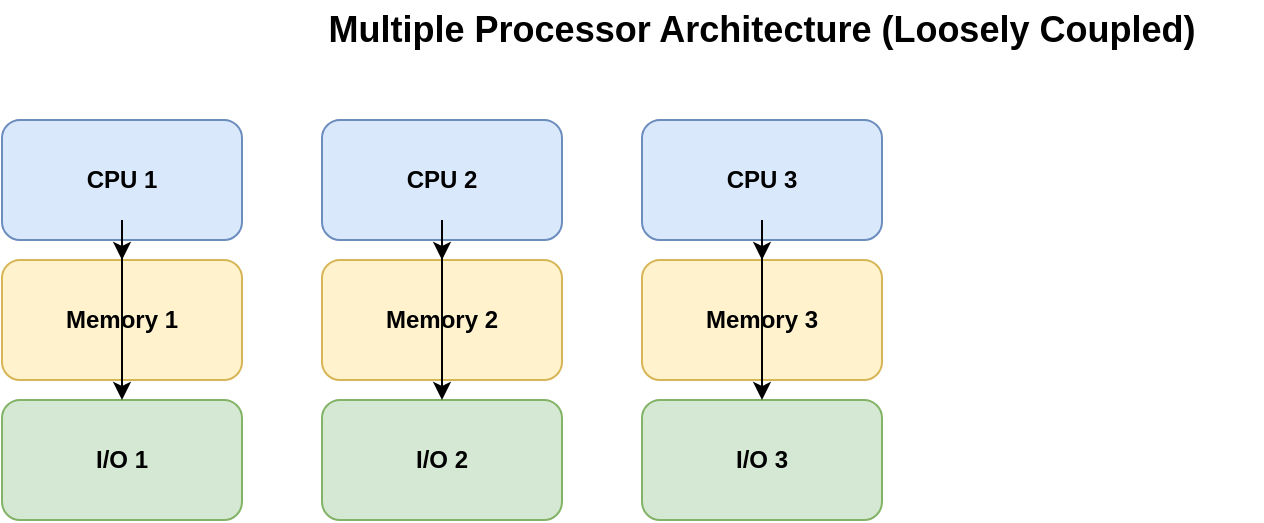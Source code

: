 <?xml version="1.0" encoding="UTF-8"?>
<mxfile version="15.8.7" type="device">
  <diagram id="page-1" name="Multiple Processor Architecture">
    <mxGraphModel dx="1071" dy="660" grid="1" gridSize="10" guides="1" tooltips="1" connect="1" arrows="1" fold="1" page="1" pageScale="1" pageWidth="850" pageHeight="1100" math="0" shadow="0">
      <root>
        <mxCell id="0"/>
        <mxCell id="1" parent="0"/>
        <!-- Title -->
        <mxCell id="2" value="Multiple Processor Architecture (Loosely Coupled)" style="text;html=1;fontSize=18;fontStyle=1;fontColor=#000000;align=center;verticalAlign=middle;whiteSpace=wrap;rounded=0;" vertex="1" parent="1">
          <mxGeometry x="170" y="10" width="500" height="30" as="geometry"/>
        </mxCell>

        <!-- CPU 1 -->
        <mxCell id="cpu1" value="CPU 1" style="rounded=1;whiteSpace=wrap;html=1;fillColor=#dae8fc;strokeColor=#6c8ebf;fontSize=12;fontStyle=1;" vertex="1" parent="1">
          <mxGeometry x="40" y="70" width="120" height="60" as="geometry"/>
        </mxCell>
        <!-- Memory 1 -->
        <mxCell id="mem1" value="Memory 1" style="rounded=1;whiteSpace=wrap;html=1;fillColor=#fff2cc;strokeColor=#d6b656;fontSize=12;fontStyle=1;" vertex="1" parent="1">
          <mxGeometry x="40" y="140" width="120" height="60" as="geometry"/>
        </mxCell>
        <!-- I/O 1 -->
        <mxCell id="io1" value="I/O 1" style="rounded=1;whiteSpace=wrap;html=1;fillColor=#d5e8d4;strokeColor=#82b366;fontSize=12;fontStyle=1;" vertex="1" parent="1">
          <mxGeometry x="40" y="210" width="120" height="60" as="geometry"/>
        </mxCell>

        <!-- CPU 2 -->
        <mxCell id="cpu2" value="CPU 2" style="rounded=1;whiteSpace=wrap;html=1;fillColor=#dae8fc;strokeColor=#6c8ebf;fontSize=12;fontStyle=1;" vertex="1" parent="1">
          <mxGeometry x="200" y="70" width="120" height="60" as="geometry"/>
        </mxCell>
        <!-- Memory 2 -->
        <mxCell id="mem2" value="Memory 2" style="rounded=1;whiteSpace=wrap;html=1;fillColor=#fff2cc;strokeColor=#d6b656;fontSize=12;fontStyle=1;" vertex="1" parent="1">
          <mxGeometry x="200" y="140" width="120" height="60" as="geometry"/>
        </mxCell>
        <!-- I/O 2 -->
        <mxCell id="io2" value="I/O 2" style="rounded=1;whiteSpace=wrap;html=1;fillColor=#d5e8d4;strokeColor=#82b366;fontSize=12;fontStyle=1;" vertex="1" parent="1">
          <mxGeometry x="200" y="210" width="120" height="60" as="geometry"/>
        </mxCell>

        <!-- CPU 3 -->
        <mxCell id="cpu3" value="CPU 3" style="rounded=1;whiteSpace=wrap;html=1;fillColor=#dae8fc;strokeColor=#6c8ebf;fontSize=12;fontStyle=1;" vertex="1" parent="1">
          <mxGeometry x="360" y="70" width="120" height="60" as="geometry"/>
        </mxCell>
        <!-- Memory 3 -->
        <mxCell id="mem3" value="Memory 3" style="rounded=1;whiteSpace=wrap;html=1;fillColor=#fff2cc;strokeColor=#d6b656;fontSize=12;fontStyle=1;" vertex="1" parent="1">
          <mxGeometry x="360" y="140" width="120" height="60" as="geometry"/>
        </mxCell>
        <!-- I/O 3 -->
        <mxCell id="io3" value="I/O 3" style="rounded=1;whiteSpace=wrap;html=1;fillColor=#d5e8d4;strokeColor=#82b366;fontSize=12;fontStyle=1;" vertex="1" parent="1">
          <mxGeometry x="360" y="210" width="120" height="60" as="geometry"/>
        </mxCell>

        <!-- Lines CPU to Memory -->
        <mxCell id="edge-cpu1-mem1" style="edgeStyle=orthogonalEdgeStyle;rounded=0;orthogonalLoop=1;jettySize=auto;html=1;strokeColor=#000000;" edge="1" source="cpu1" target="mem1" parent="1">
          <mxGeometry relative="1" as="geometry"/>
        </mxCell>
        <mxCell id="edge-cpu2-mem2" style="edgeStyle=orthogonalEdgeStyle;rounded=0;orthogonalLoop=1;jettySize=auto;html=1;strokeColor=#000000;" edge="1" source="cpu2" target="mem2" parent="1">
          <mxGeometry relative="1" as="geometry"/>
        </mxCell>
        <mxCell id="edge-cpu3-mem3" style="edgeStyle=orthogonalEdgeStyle;rounded=0;orthogonalLoop=1;jettySize=auto;html=1;strokeColor=#000000;" edge="1" source="cpu3" target="mem3" parent="1">
          <mxGeometry relative="1" as="geometry"/>
        </mxCell>

        <!-- Lines CPU to I/O -->
        <mxCell id="edge-cpu1-io1" style="edgeStyle=orthogonalEdgeStyle;rounded=0;orthogonalLoop=1;jettySize=auto;html=1;strokeColor=#000000;" edge="1" source="cpu1" target="io1" parent="1">
          <mxGeometry relative="1" as="geometry"/>
        </mxCell>
        <mxCell id="edge-cpu2-io2" style="edgeStyle=orthogonalEdgeStyle;rounded=0;orthogonalLoop=1;jettySize=auto;html=1;strokeColor=#000000;" edge="1" source="cpu2" target="io2" parent="1">
          <mxGeometry relative="1" as="geometry"/>
        </mxCell>
        <mxCell id="edge-cpu3-io3" style="edgeStyle=orthogonalEdgeStyle;rounded=0;orthogonalLoop=1;jettySize=auto;html=1;strokeColor=#000000;" edge="1" source="cpu3" target="io3" parent="1">
          <mxGeometry relative="1" as="geometry"/>
        </mxCell>

      </root>
    </mxGraphModel>
  </diagram>

  <diagram id="page-2" name="Symmetric Multiprocessor (SMP) Architecture">
    <mxGraphModel dx="1071" dy="660" grid="1" gridSize="10" guides="1" tooltips="1" connect="1" arrows="1" fold="1" page="1" pageScale="1" pageWidth="850" pageHeight="1100" math="0" shadow="0">
      <root>
        <mxCell id="0"/>
        <mxCell id="1" parent="0"/>
        <!-- Title -->
        <mxCell id="2" value="Symmetric Multiprocessor (SMP) Architecture" style="text;html=1;fontSize=18;fontStyle=1;fontColor=#000000;align=center;verticalAlign=middle;whiteSpace=wrap;rounded=0;" vertex="1" parent="1">
          <mxGeometry x="170" y="10" width="500" height="30" as="geometry"/>
        </mxCell>

        <!-- CPUs -->
        <mxCell id="cpu1" value="CPU 1" style="rounded=1;whiteSpace=wrap;html=1;fillColor=#dae8fc;strokeColor=#6c8ebf;fontSize=12;fontStyle=1;" vertex="1" parent="1">
          <mxGeometry x="110" y="80" width="120" height="60" as="geometry"/>
        </mxCell>
        <mxCell id="cpu2" value="CPU 2" style="rounded=1;whiteSpace=wrap;html=1;fillColor=#dae8fc;strokeColor=#6c8ebf;fontSize=12;fontStyle=1;" vertex="1" parent="1">
          <mxGeometry x="250" y="80" width="120" height="60" as="geometry"/>
        </mxCell>
        <mxCell id="cpu3" value="CPU 3" style="rounded=1;whiteSpace=wrap;html=1;fillColor=#dae8fc;strokeColor=#6c8ebf;fontSize=12;fontStyle=1;" vertex="1" parent="1">
          <mxGeometry x="390" y="80" width="120" height="60" as="geometry"/>
        </mxCell>

        <!-- Shared Memory -->
        <mxCell id="sharedMem" value="Shared Memory" style="rounded=1;whiteSpace=wrap;html=1;fillColor=#fff2cc;strokeColor=#d6b656;fontSize=14;fontStyle=1;" vertex="1" parent="1">
          <mxGeometry x="190" y="160" width="180" height="80" as="geometry"/>
        </mxCell>

        <!-- Shared I/O -->
        <mxCell id="sharedIO" value="Shared I/O" style="rounded=1;whiteSpace=wrap;html=1;fillColor=#d5e8d4;strokeColor=#82b366;fontSize=14;fontStyle=1;" vertex="1" parent="1">
          <mxGeometry x="190" y="260" width="180" height="60" as="geometry"/>
        </mxCell>

        <!-- Bus connecting CPUs to shared memory and I/O -->
        <mxCell id="bus" value="" style="shape=line;html=1;strokeWidth=3;strokeColor=#000000;" vertex="1" parent="1">
          <mxGeometry x="0" y="140" width="600" height="10" as="geometry"/>
        </mxCell>

        <!-- Edges from CPUs to bus (vertical lines) -->
        <mxCell id="edge-cpu1-bus" style="edgeStyle=orthogonalEdgeStyle;html=1;strokeColor=#000000;" edge="1" source="cpu1" target="bus" parent="1">
          <mxGeometry relative="1" as="geometry">
            <mxPoint x="170" y="140" as="targetPoint"/>
          </mxGeometry>
        </mxCell>

        <mxCell id="edge-cpu2-bus" style="edgeStyle=orthogonalEdgeStyle;html=1;strokeColor=#000000;" edge="1" source="cpu2" target="bus" parent="1">
          <mxGeometry relative="1" as="geometry">
            <mxPoint x="310" y="140" as="targetPoint"/>
          </mxGeometry>
        </mxCell>

        <mxCell id="edge-cpu3-bus" style="edgeStyle=orthogonalEdgeStyle;html=1;strokeColor=#000000;" edge="1" source="cpu3" target="bus" parent="1">
          <mxGeometry relative="1" as="geometry">
            <mxPoint x="450" y="140" as="targetPoint"/>
          </mxGeometry>
        </mxCell>

        <!-- Connection from bus to shared memory -->
        <mxCell id="bus-sharedMem" style="edgeStyle=orthogonalEdgeStyle;html=1;strokeColor=#000000;" edge="1" source="bus" target="sharedMem" parent="1">
          <mxGeometry relative="1" as="geometry">
            <mxPoint x="290" y="160" as="targetPoint"/>
          </mxGeometry>
        </mxCell>

        <!-- Connection from shared memory to shared I/O -->
        <mxCell id="mem-sharedIO" style="edgeStyle=orthogonalEdgeStyle;html=1;strokeColor=#000000;" edge="1" source="sharedMem" target="sharedIO" parent="1">
          <mxGeometry relative="1" as="geometry"/>
        </mxCell>

      </root>
    </mxGraphModel>
  </diagram>
</mxfile>
